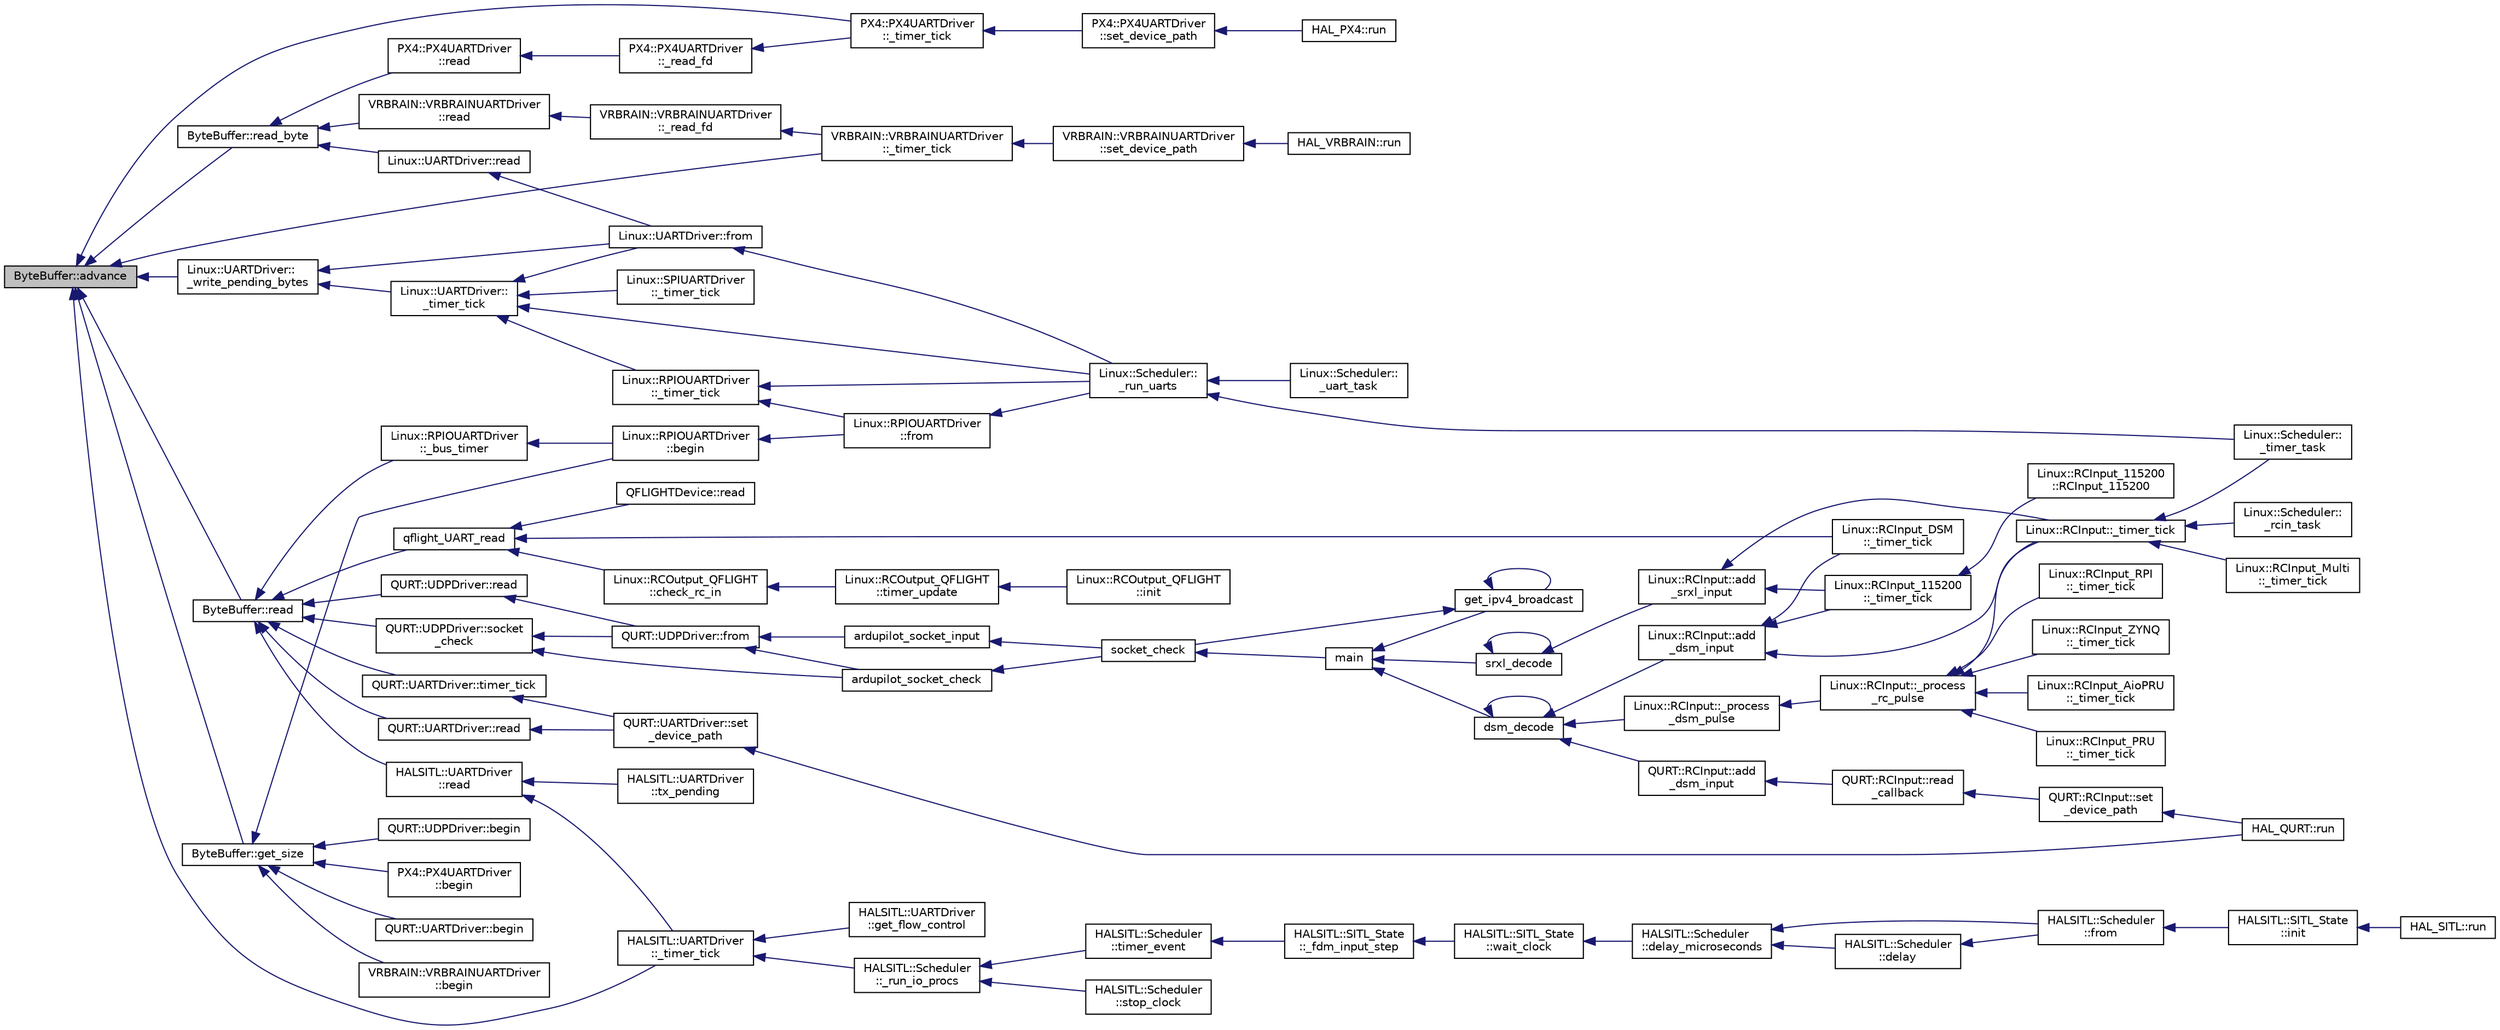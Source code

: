 digraph "ByteBuffer::advance"
{
 // INTERACTIVE_SVG=YES
  edge [fontname="Helvetica",fontsize="10",labelfontname="Helvetica",labelfontsize="10"];
  node [fontname="Helvetica",fontsize="10",shape=record];
  rankdir="LR";
  Node1 [label="ByteBuffer::advance",height=0.2,width=0.4,color="black", fillcolor="grey75", style="filled", fontcolor="black"];
  Node1 -> Node2 [dir="back",color="midnightblue",fontsize="10",style="solid",fontname="Helvetica"];
  Node2 [label="PX4::PX4UARTDriver\l::_timer_tick",height=0.2,width=0.4,color="black", fillcolor="white", style="filled",URL="$classPX4_1_1PX4UARTDriver.html#a15f4a4558c5ffa4cc27cd0371470afa4"];
  Node2 -> Node3 [dir="back",color="midnightblue",fontsize="10",style="solid",fontname="Helvetica"];
  Node3 [label="PX4::PX4UARTDriver\l::set_device_path",height=0.2,width=0.4,color="black", fillcolor="white", style="filled",URL="$classPX4_1_1PX4UARTDriver.html#af53a7e0042be6c1fee55e45f7e63fe62"];
  Node3 -> Node4 [dir="back",color="midnightblue",fontsize="10",style="solid",fontname="Helvetica"];
  Node4 [label="HAL_PX4::run",height=0.2,width=0.4,color="black", fillcolor="white", style="filled",URL="$classHAL__PX4.html#aa6fa9699a474be4e451d7135bf407259"];
  Node1 -> Node5 [dir="back",color="midnightblue",fontsize="10",style="solid",fontname="Helvetica"];
  Node5 [label="VRBRAIN::VRBRAINUARTDriver\l::_timer_tick",height=0.2,width=0.4,color="black", fillcolor="white", style="filled",URL="$classVRBRAIN_1_1VRBRAINUARTDriver.html#a72593c9ad60f292fe8c5b9cd5176e93b"];
  Node5 -> Node6 [dir="back",color="midnightblue",fontsize="10",style="solid",fontname="Helvetica"];
  Node6 [label="VRBRAIN::VRBRAINUARTDriver\l::set_device_path",height=0.2,width=0.4,color="black", fillcolor="white", style="filled",URL="$classVRBRAIN_1_1VRBRAINUARTDriver.html#aaa5e69f0f9a8ddacc82a37acc5dad411"];
  Node6 -> Node7 [dir="back",color="midnightblue",fontsize="10",style="solid",fontname="Helvetica"];
  Node7 [label="HAL_VRBRAIN::run",height=0.2,width=0.4,color="black", fillcolor="white", style="filled",URL="$classHAL__VRBRAIN.html#a6bd6af4ec63788b20d4fa7794d0bb896"];
  Node1 -> Node8 [dir="back",color="midnightblue",fontsize="10",style="solid",fontname="Helvetica"];
  Node8 [label="HALSITL::UARTDriver\l::_timer_tick",height=0.2,width=0.4,color="black", fillcolor="white", style="filled",URL="$classHALSITL_1_1UARTDriver.html#a0518ce1498288dc92caf6bec9ed99b1b"];
  Node8 -> Node9 [dir="back",color="midnightblue",fontsize="10",style="solid",fontname="Helvetica"];
  Node9 [label="HALSITL::UARTDriver\l::get_flow_control",height=0.2,width=0.4,color="black", fillcolor="white", style="filled",URL="$classHALSITL_1_1UARTDriver.html#a785cfe11e1239af7847cd594bd408a9e"];
  Node8 -> Node10 [dir="back",color="midnightblue",fontsize="10",style="solid",fontname="Helvetica"];
  Node10 [label="HALSITL::Scheduler\l::_run_io_procs",height=0.2,width=0.4,color="black", fillcolor="white", style="filled",URL="$classHALSITL_1_1Scheduler.html#afc9da910e3db3f6c6795b34feb214327"];
  Node10 -> Node11 [dir="back",color="midnightblue",fontsize="10",style="solid",fontname="Helvetica"];
  Node11 [label="HALSITL::Scheduler\l::timer_event",height=0.2,width=0.4,color="black", fillcolor="white", style="filled",URL="$classHALSITL_1_1Scheduler.html#a4004b69b3948fb53b77d59d3989dfd1d"];
  Node11 -> Node12 [dir="back",color="midnightblue",fontsize="10",style="solid",fontname="Helvetica"];
  Node12 [label="HALSITL::SITL_State\l::_fdm_input_step",height=0.2,width=0.4,color="black", fillcolor="white", style="filled",URL="$classHALSITL_1_1SITL__State.html#ae31c93a26ca780bb508dded2498e2e93"];
  Node12 -> Node13 [dir="back",color="midnightblue",fontsize="10",style="solid",fontname="Helvetica"];
  Node13 [label="HALSITL::SITL_State\l::wait_clock",height=0.2,width=0.4,color="black", fillcolor="white", style="filled",URL="$classHALSITL_1_1SITL__State.html#a3eeaf330efded46259bbf64fc53e6b9f"];
  Node13 -> Node14 [dir="back",color="midnightblue",fontsize="10",style="solid",fontname="Helvetica"];
  Node14 [label="HALSITL::Scheduler\l::delay_microseconds",height=0.2,width=0.4,color="black", fillcolor="white", style="filled",URL="$classHALSITL_1_1Scheduler.html#a4cffd5bcba0175bf49c7aa75ff3bf09a"];
  Node14 -> Node15 [dir="back",color="midnightblue",fontsize="10",style="solid",fontname="Helvetica"];
  Node15 [label="HALSITL::Scheduler\l::from",height=0.2,width=0.4,color="black", fillcolor="white", style="filled",URL="$classHALSITL_1_1Scheduler.html#a2c3ea70328333081349821921242cb39"];
  Node15 -> Node16 [dir="back",color="midnightblue",fontsize="10",style="solid",fontname="Helvetica"];
  Node16 [label="HALSITL::SITL_State\l::init",height=0.2,width=0.4,color="black", fillcolor="white", style="filled",URL="$classHALSITL_1_1SITL__State.html#a7059cb4e279007aae9b06757a68c15af"];
  Node16 -> Node17 [dir="back",color="midnightblue",fontsize="10",style="solid",fontname="Helvetica"];
  Node17 [label="HAL_SITL::run",height=0.2,width=0.4,color="black", fillcolor="white", style="filled",URL="$classHAL__SITL.html#add0e35ac5a212a6b187c55186c8f026a"];
  Node14 -> Node18 [dir="back",color="midnightblue",fontsize="10",style="solid",fontname="Helvetica"];
  Node18 [label="HALSITL::Scheduler\l::delay",height=0.2,width=0.4,color="black", fillcolor="white", style="filled",URL="$classHALSITL_1_1Scheduler.html#a14f3239ecbb9889823b20dc9de655c2f"];
  Node18 -> Node15 [dir="back",color="midnightblue",fontsize="10",style="solid",fontname="Helvetica"];
  Node10 -> Node19 [dir="back",color="midnightblue",fontsize="10",style="solid",fontname="Helvetica"];
  Node19 [label="HALSITL::Scheduler\l::stop_clock",height=0.2,width=0.4,color="black", fillcolor="white", style="filled",URL="$classHALSITL_1_1Scheduler.html#a392aebafcdfe9a812e4db4b7a9dcce9c"];
  Node1 -> Node20 [dir="back",color="midnightblue",fontsize="10",style="solid",fontname="Helvetica"];
  Node20 [label="Linux::UARTDriver::\l_write_pending_bytes",height=0.2,width=0.4,color="black", fillcolor="white", style="filled",URL="$classLinux_1_1UARTDriver.html#a9d1e3a24e3ad028cad337132cf3a3f7f"];
  Node20 -> Node21 [dir="back",color="midnightblue",fontsize="10",style="solid",fontname="Helvetica"];
  Node21 [label="Linux::UARTDriver::\l_timer_tick",height=0.2,width=0.4,color="black", fillcolor="white", style="filled",URL="$classLinux_1_1UARTDriver.html#a0518ce1498288dc92caf6bec9ed99b1b"];
  Node21 -> Node22 [dir="back",color="midnightblue",fontsize="10",style="solid",fontname="Helvetica"];
  Node22 [label="Linux::UARTDriver::from",height=0.2,width=0.4,color="black", fillcolor="white", style="filled",URL="$classLinux_1_1UARTDriver.html#aed6da29eabfa644dd9996146ac367ee9"];
  Node22 -> Node23 [dir="back",color="midnightblue",fontsize="10",style="solid",fontname="Helvetica"];
  Node23 [label="Linux::Scheduler::\l_run_uarts",height=0.2,width=0.4,color="black", fillcolor="white", style="filled",URL="$classLinux_1_1Scheduler.html#a3ebfa13ef10767a5df98effbaecf4dc6"];
  Node23 -> Node24 [dir="back",color="midnightblue",fontsize="10",style="solid",fontname="Helvetica"];
  Node24 [label="Linux::Scheduler::\l_timer_task",height=0.2,width=0.4,color="black", fillcolor="white", style="filled",URL="$classLinux_1_1Scheduler.html#a78a6776a646f8e58f5f39cf2ce366608"];
  Node23 -> Node25 [dir="back",color="midnightblue",fontsize="10",style="solid",fontname="Helvetica"];
  Node25 [label="Linux::Scheduler::\l_uart_task",height=0.2,width=0.4,color="black", fillcolor="white", style="filled",URL="$classLinux_1_1Scheduler.html#a12c87a7eeda735d03129826c4acb039b"];
  Node21 -> Node23 [dir="back",color="midnightblue",fontsize="10",style="solid",fontname="Helvetica"];
  Node21 -> Node26 [dir="back",color="midnightblue",fontsize="10",style="solid",fontname="Helvetica"];
  Node26 [label="Linux::RPIOUARTDriver\l::_timer_tick",height=0.2,width=0.4,color="black", fillcolor="white", style="filled",URL="$classLinux_1_1RPIOUARTDriver.html#ab5553bf130bd1b133d8c03fd67b769be"];
  Node26 -> Node23 [dir="back",color="midnightblue",fontsize="10",style="solid",fontname="Helvetica"];
  Node26 -> Node27 [dir="back",color="midnightblue",fontsize="10",style="solid",fontname="Helvetica"];
  Node27 [label="Linux::RPIOUARTDriver\l::from",height=0.2,width=0.4,color="black", fillcolor="white", style="filled",URL="$classLinux_1_1RPIOUARTDriver.html#a601d17d9cac82167ead641edeed20c58"];
  Node27 -> Node23 [dir="back",color="midnightblue",fontsize="10",style="solid",fontname="Helvetica"];
  Node21 -> Node28 [dir="back",color="midnightblue",fontsize="10",style="solid",fontname="Helvetica"];
  Node28 [label="Linux::SPIUARTDriver\l::_timer_tick",height=0.2,width=0.4,color="black", fillcolor="white", style="filled",URL="$classLinux_1_1SPIUARTDriver.html#a25fbec9378c29b768394458954027ac5"];
  Node20 -> Node22 [dir="back",color="midnightblue",fontsize="10",style="solid",fontname="Helvetica"];
  Node1 -> Node29 [dir="back",color="midnightblue",fontsize="10",style="solid",fontname="Helvetica"];
  Node29 [label="ByteBuffer::get_size",height=0.2,width=0.4,color="black", fillcolor="white", style="filled",URL="$classByteBuffer.html#abffbbc49b95018491a103ea32d44b54a"];
  Node29 -> Node30 [dir="back",color="midnightblue",fontsize="10",style="solid",fontname="Helvetica"];
  Node30 [label="PX4::PX4UARTDriver\l::begin",height=0.2,width=0.4,color="black", fillcolor="white", style="filled",URL="$classPX4_1_1PX4UARTDriver.html#a504e88a18d9449552c5ddfe94e14964f"];
  Node29 -> Node31 [dir="back",color="midnightblue",fontsize="10",style="solid",fontname="Helvetica"];
  Node31 [label="QURT::UARTDriver::begin",height=0.2,width=0.4,color="black", fillcolor="white", style="filled",URL="$classQURT_1_1UARTDriver.html#a3c0680a281a3832fe9bae399ef9b8854"];
  Node29 -> Node32 [dir="back",color="midnightblue",fontsize="10",style="solid",fontname="Helvetica"];
  Node32 [label="VRBRAIN::VRBRAINUARTDriver\l::begin",height=0.2,width=0.4,color="black", fillcolor="white", style="filled",URL="$classVRBRAIN_1_1VRBRAINUARTDriver.html#a8ca012e11aed6248b50d5e382c3e1084"];
  Node29 -> Node33 [dir="back",color="midnightblue",fontsize="10",style="solid",fontname="Helvetica"];
  Node33 [label="Linux::RPIOUARTDriver\l::begin",height=0.2,width=0.4,color="black", fillcolor="white", style="filled",URL="$classLinux_1_1RPIOUARTDriver.html#ab1aeed6da0769e1add420c3946f68769"];
  Node33 -> Node27 [dir="back",color="midnightblue",fontsize="10",style="solid",fontname="Helvetica"];
  Node29 -> Node34 [dir="back",color="midnightblue",fontsize="10",style="solid",fontname="Helvetica"];
  Node34 [label="QURT::UDPDriver::begin",height=0.2,width=0.4,color="black", fillcolor="white", style="filled",URL="$classQURT_1_1UDPDriver.html#a865fa59621cdd773456d7fe61ee13420"];
  Node1 -> Node35 [dir="back",color="midnightblue",fontsize="10",style="solid",fontname="Helvetica"];
  Node35 [label="ByteBuffer::read",height=0.2,width=0.4,color="black", fillcolor="white", style="filled",URL="$classByteBuffer.html#ac9f5cce862fd90705d27cf1d7ba24ebc"];
  Node35 -> Node36 [dir="back",color="midnightblue",fontsize="10",style="solid",fontname="Helvetica"];
  Node36 [label="QURT::UARTDriver::read",height=0.2,width=0.4,color="black", fillcolor="white", style="filled",URL="$classQURT_1_1UARTDriver.html#a7c5a80d38939413fa03761cfe3c20aa6"];
  Node36 -> Node37 [dir="back",color="midnightblue",fontsize="10",style="solid",fontname="Helvetica"];
  Node37 [label="QURT::UARTDriver::set\l_device_path",height=0.2,width=0.4,color="black", fillcolor="white", style="filled",URL="$classQURT_1_1UARTDriver.html#a3ca00c6a7a812429fd68b04ba8b7fc1f"];
  Node37 -> Node38 [dir="back",color="midnightblue",fontsize="10",style="solid",fontname="Helvetica"];
  Node38 [label="HAL_QURT::run",height=0.2,width=0.4,color="black", fillcolor="white", style="filled",URL="$classHAL__QURT.html#a7cb90b613730829561df2721e90f6994"];
  Node35 -> Node39 [dir="back",color="midnightblue",fontsize="10",style="solid",fontname="Helvetica"];
  Node39 [label="QURT::UARTDriver::timer_tick",height=0.2,width=0.4,color="black", fillcolor="white", style="filled",URL="$classQURT_1_1UARTDriver.html#ad433d04dfd1bbe6d0e4abd2e8ddfdc38"];
  Node39 -> Node37 [dir="back",color="midnightblue",fontsize="10",style="solid",fontname="Helvetica"];
  Node35 -> Node40 [dir="back",color="midnightblue",fontsize="10",style="solid",fontname="Helvetica"];
  Node40 [label="HALSITL::UARTDriver\l::read",height=0.2,width=0.4,color="black", fillcolor="white", style="filled",URL="$classHALSITL_1_1UARTDriver.html#a5f1033efb64a9e2f3c1a3010bb67f4c8"];
  Node40 -> Node8 [dir="back",color="midnightblue",fontsize="10",style="solid",fontname="Helvetica"];
  Node40 -> Node41 [dir="back",color="midnightblue",fontsize="10",style="solid",fontname="Helvetica"];
  Node41 [label="HALSITL::UARTDriver\l::tx_pending",height=0.2,width=0.4,color="black", fillcolor="white", style="filled",URL="$classHALSITL_1_1UARTDriver.html#a4ea20f751d9de255f5c8f82c0140448c"];
  Node35 -> Node42 [dir="back",color="midnightblue",fontsize="10",style="solid",fontname="Helvetica"];
  Node42 [label="qflight_UART_read",height=0.2,width=0.4,color="black", fillcolor="white", style="filled",URL="$dsp__functions_8cpp.html#a817bbece03d64fa186d8526978a8a5ad"];
  Node42 -> Node43 [dir="back",color="midnightblue",fontsize="10",style="solid",fontname="Helvetica"];
  Node43 [label="Linux::RCInput_DSM\l::_timer_tick",height=0.2,width=0.4,color="black", fillcolor="white", style="filled",URL="$classLinux_1_1RCInput__DSM.html#ab0e5ac3cc954bb79f4f0dd398cb39265"];
  Node42 -> Node44 [dir="back",color="midnightblue",fontsize="10",style="solid",fontname="Helvetica"];
  Node44 [label="Linux::RCOutput_QFLIGHT\l::check_rc_in",height=0.2,width=0.4,color="black", fillcolor="white", style="filled",URL="$classLinux_1_1RCOutput__QFLIGHT.html#a260db9d7c9be3822fb10ef9c58b8cd2e"];
  Node44 -> Node45 [dir="back",color="midnightblue",fontsize="10",style="solid",fontname="Helvetica"];
  Node45 [label="Linux::RCOutput_QFLIGHT\l::timer_update",height=0.2,width=0.4,color="black", fillcolor="white", style="filled",URL="$classLinux_1_1RCOutput__QFLIGHT.html#a64d58bdf6d5b5442ba135c1ca2bb6f2a"];
  Node45 -> Node46 [dir="back",color="midnightblue",fontsize="10",style="solid",fontname="Helvetica"];
  Node46 [label="Linux::RCOutput_QFLIGHT\l::init",height=0.2,width=0.4,color="black", fillcolor="white", style="filled",URL="$classLinux_1_1RCOutput__QFLIGHT.html#abb01714a8cfa1c0148307b20293eac62"];
  Node42 -> Node47 [dir="back",color="midnightblue",fontsize="10",style="solid",fontname="Helvetica"];
  Node47 [label="QFLIGHTDevice::read",height=0.2,width=0.4,color="black", fillcolor="white", style="filled",URL="$classQFLIGHTDevice.html#af63bc606cf25df311509a94933a8c4ef"];
  Node35 -> Node48 [dir="back",color="midnightblue",fontsize="10",style="solid",fontname="Helvetica"];
  Node48 [label="Linux::RPIOUARTDriver\l::_bus_timer",height=0.2,width=0.4,color="black", fillcolor="white", style="filled",URL="$classLinux_1_1RPIOUARTDriver.html#a09b3461bbc404cff4ad3e73a98200bd8"];
  Node48 -> Node33 [dir="back",color="midnightblue",fontsize="10",style="solid",fontname="Helvetica"];
  Node35 -> Node49 [dir="back",color="midnightblue",fontsize="10",style="solid",fontname="Helvetica"];
  Node49 [label="QURT::UDPDriver::read",height=0.2,width=0.4,color="black", fillcolor="white", style="filled",URL="$classQURT_1_1UDPDriver.html#a8da755c0d73dcaee9303370b3cf0e276"];
  Node49 -> Node50 [dir="back",color="midnightblue",fontsize="10",style="solid",fontname="Helvetica"];
  Node50 [label="QURT::UDPDriver::from",height=0.2,width=0.4,color="black", fillcolor="white", style="filled",URL="$classQURT_1_1UDPDriver.html#a2cb741f11f4b83b32d05e38939262038"];
  Node50 -> Node51 [dir="back",color="midnightblue",fontsize="10",style="solid",fontname="Helvetica"];
  Node51 [label="ardupilot_socket_check",height=0.2,width=0.4,color="black", fillcolor="white", style="filled",URL="$dsp__main_8cpp.html#a5825e7155176d5bbb4a45c3893caf5a1"];
  Node51 -> Node52 [dir="back",color="midnightblue",fontsize="10",style="solid",fontname="Helvetica"];
  Node52 [label="socket_check",height=0.2,width=0.4,color="black", fillcolor="white", style="filled",URL="$mainapp_8cpp.html#ae680637bf2d17fcbec82116f3431746d"];
  Node52 -> Node53 [dir="back",color="midnightblue",fontsize="10",style="solid",fontname="Helvetica"];
  Node53 [label="main",height=0.2,width=0.4,color="black", fillcolor="white", style="filled",URL="$mainapp_8cpp.html#ac0f2228420376f4db7e1274f2b41667c"];
  Node53 -> Node54 [dir="back",color="midnightblue",fontsize="10",style="solid",fontname="Helvetica"];
  Node54 [label="dsm_decode",height=0.2,width=0.4,color="black", fillcolor="white", style="filled",URL="$dsm_8h.html#a7b7c65c600dd4eacc1eb714df3621192"];
  Node54 -> Node55 [dir="back",color="midnightblue",fontsize="10",style="solid",fontname="Helvetica"];
  Node55 [label="Linux::RCInput::_process\l_dsm_pulse",height=0.2,width=0.4,color="black", fillcolor="white", style="filled",URL="$classLinux_1_1RCInput.html#a8dcefc98cb9bdeaad8b1b2b0e9b9b678"];
  Node55 -> Node56 [dir="back",color="midnightblue",fontsize="10",style="solid",fontname="Helvetica"];
  Node56 [label="Linux::RCInput::_process\l_rc_pulse",height=0.2,width=0.4,color="black", fillcolor="white", style="filled",URL="$classLinux_1_1RCInput.html#a9b269fac087807d362506805ebd18936"];
  Node56 -> Node57 [dir="back",color="midnightblue",fontsize="10",style="solid",fontname="Helvetica"];
  Node57 [label="Linux::RCInput::_timer_tick",height=0.2,width=0.4,color="black", fillcolor="white", style="filled",URL="$classLinux_1_1RCInput.html#a0d5d4518e1ed51c95fe36a9d6ea7ecac"];
  Node57 -> Node24 [dir="back",color="midnightblue",fontsize="10",style="solid",fontname="Helvetica"];
  Node57 -> Node58 [dir="back",color="midnightblue",fontsize="10",style="solid",fontname="Helvetica"];
  Node58 [label="Linux::Scheduler::\l_rcin_task",height=0.2,width=0.4,color="black", fillcolor="white", style="filled",URL="$classLinux_1_1Scheduler.html#ab4423cb70540d467b8464d67ffd9c325"];
  Node57 -> Node59 [dir="back",color="midnightblue",fontsize="10",style="solid",fontname="Helvetica"];
  Node59 [label="Linux::RCInput_Multi\l::_timer_tick",height=0.2,width=0.4,color="black", fillcolor="white", style="filled",URL="$classLinux_1_1RCInput__Multi.html#a0b12cfca1c9ff9bcbf8f2818d8c1007f"];
  Node56 -> Node60 [dir="back",color="midnightblue",fontsize="10",style="solid",fontname="Helvetica"];
  Node60 [label="Linux::RCInput_AioPRU\l::_timer_tick",height=0.2,width=0.4,color="black", fillcolor="white", style="filled",URL="$classLinux_1_1RCInput__AioPRU.html#a49ed287326adab88ddd7aa613b3ac3a6"];
  Node56 -> Node61 [dir="back",color="midnightblue",fontsize="10",style="solid",fontname="Helvetica"];
  Node61 [label="Linux::RCInput_PRU\l::_timer_tick",height=0.2,width=0.4,color="black", fillcolor="white", style="filled",URL="$classLinux_1_1RCInput__PRU.html#ac951bed8e21d81f9b3e76d261b581f99"];
  Node56 -> Node62 [dir="back",color="midnightblue",fontsize="10",style="solid",fontname="Helvetica"];
  Node62 [label="Linux::RCInput_RPI\l::_timer_tick",height=0.2,width=0.4,color="black", fillcolor="white", style="filled",URL="$classLinux_1_1RCInput__RPI.html#ae2e63649584270728c71d7f49a8bb866"];
  Node56 -> Node63 [dir="back",color="midnightblue",fontsize="10",style="solid",fontname="Helvetica"];
  Node63 [label="Linux::RCInput_ZYNQ\l::_timer_tick",height=0.2,width=0.4,color="black", fillcolor="white", style="filled",URL="$classLinux_1_1RCInput__ZYNQ.html#a1ec51c6ebac3bbce45e2f386ee2d55fc"];
  Node54 -> Node64 [dir="back",color="midnightblue",fontsize="10",style="solid",fontname="Helvetica"];
  Node64 [label="Linux::RCInput::add\l_dsm_input",height=0.2,width=0.4,color="black", fillcolor="white", style="filled",URL="$classLinux_1_1RCInput.html#a25136c569dd0745cad9ed02cefd87e54"];
  Node64 -> Node57 [dir="back",color="midnightblue",fontsize="10",style="solid",fontname="Helvetica"];
  Node64 -> Node65 [dir="back",color="midnightblue",fontsize="10",style="solid",fontname="Helvetica"];
  Node65 [label="Linux::RCInput_115200\l::_timer_tick",height=0.2,width=0.4,color="black", fillcolor="white", style="filled",URL="$classLinux_1_1RCInput__115200.html#a9805846609a4810fdfa92a6354f7cb45"];
  Node65 -> Node66 [dir="back",color="midnightblue",fontsize="10",style="solid",fontname="Helvetica"];
  Node66 [label="Linux::RCInput_115200\l::RCInput_115200",height=0.2,width=0.4,color="black", fillcolor="white", style="filled",URL="$classLinux_1_1RCInput__115200.html#a6c0a3303198514999c718a1620df9354"];
  Node64 -> Node43 [dir="back",color="midnightblue",fontsize="10",style="solid",fontname="Helvetica"];
  Node54 -> Node67 [dir="back",color="midnightblue",fontsize="10",style="solid",fontname="Helvetica"];
  Node67 [label="QURT::RCInput::add\l_dsm_input",height=0.2,width=0.4,color="black", fillcolor="white", style="filled",URL="$classQURT_1_1RCInput.html#a2617a405bd3ee00bfb852210ab6c83c0"];
  Node67 -> Node68 [dir="back",color="midnightblue",fontsize="10",style="solid",fontname="Helvetica"];
  Node68 [label="QURT::RCInput::read\l_callback",height=0.2,width=0.4,color="black", fillcolor="white", style="filled",URL="$classQURT_1_1RCInput.html#a570aa86748ac6f877857039366734049"];
  Node68 -> Node69 [dir="back",color="midnightblue",fontsize="10",style="solid",fontname="Helvetica"];
  Node69 [label="QURT::RCInput::set\l_device_path",height=0.2,width=0.4,color="black", fillcolor="white", style="filled",URL="$classQURT_1_1RCInput.html#afd58ab4e2556bbb94bec73bd1e2b5bf2"];
  Node69 -> Node38 [dir="back",color="midnightblue",fontsize="10",style="solid",fontname="Helvetica"];
  Node54 -> Node54 [dir="back",color="midnightblue",fontsize="10",style="solid",fontname="Helvetica"];
  Node53 -> Node70 [dir="back",color="midnightblue",fontsize="10",style="solid",fontname="Helvetica"];
  Node70 [label="get_ipv4_broadcast",height=0.2,width=0.4,color="black", fillcolor="white", style="filled",URL="$mainapp_8cpp.html#aadbd2dde6003f95c52b35a8ce897ba5b"];
  Node70 -> Node70 [dir="back",color="midnightblue",fontsize="10",style="solid",fontname="Helvetica"];
  Node70 -> Node52 [dir="back",color="midnightblue",fontsize="10",style="solid",fontname="Helvetica"];
  Node53 -> Node71 [dir="back",color="midnightblue",fontsize="10",style="solid",fontname="Helvetica"];
  Node71 [label="srxl_decode",height=0.2,width=0.4,color="black", fillcolor="white", style="filled",URL="$srxl_8h.html#ac8ca847087c226aee045c95d3756f90c"];
  Node71 -> Node72 [dir="back",color="midnightblue",fontsize="10",style="solid",fontname="Helvetica"];
  Node72 [label="Linux::RCInput::add\l_srxl_input",height=0.2,width=0.4,color="black", fillcolor="white", style="filled",URL="$classLinux_1_1RCInput.html#a6edc4ae0ca741df8094586df888ceae1"];
  Node72 -> Node57 [dir="back",color="midnightblue",fontsize="10",style="solid",fontname="Helvetica"];
  Node72 -> Node65 [dir="back",color="midnightblue",fontsize="10",style="solid",fontname="Helvetica"];
  Node71 -> Node71 [dir="back",color="midnightblue",fontsize="10",style="solid",fontname="Helvetica"];
  Node50 -> Node73 [dir="back",color="midnightblue",fontsize="10",style="solid",fontname="Helvetica"];
  Node73 [label="ardupilot_socket_input",height=0.2,width=0.4,color="black", fillcolor="white", style="filled",URL="$dsp__main_8cpp.html#af5801a42db82590642b20883f29e7bf2"];
  Node73 -> Node52 [dir="back",color="midnightblue",fontsize="10",style="solid",fontname="Helvetica"];
  Node35 -> Node74 [dir="back",color="midnightblue",fontsize="10",style="solid",fontname="Helvetica"];
  Node74 [label="QURT::UDPDriver::socket\l_check",height=0.2,width=0.4,color="black", fillcolor="white", style="filled",URL="$classQURT_1_1UDPDriver.html#a9982544305a8606a75615b875ba2c593"];
  Node74 -> Node51 [dir="back",color="midnightblue",fontsize="10",style="solid",fontname="Helvetica"];
  Node74 -> Node50 [dir="back",color="midnightblue",fontsize="10",style="solid",fontname="Helvetica"];
  Node1 -> Node75 [dir="back",color="midnightblue",fontsize="10",style="solid",fontname="Helvetica"];
  Node75 [label="ByteBuffer::read_byte",height=0.2,width=0.4,color="black", fillcolor="white", style="filled",URL="$classByteBuffer.html#a4321015e241fb3326d190b7ee6e4faea"];
  Node75 -> Node76 [dir="back",color="midnightblue",fontsize="10",style="solid",fontname="Helvetica"];
  Node76 [label="Linux::UARTDriver::read",height=0.2,width=0.4,color="black", fillcolor="white", style="filled",URL="$classLinux_1_1UARTDriver.html#a5f1033efb64a9e2f3c1a3010bb67f4c8"];
  Node76 -> Node22 [dir="back",color="midnightblue",fontsize="10",style="solid",fontname="Helvetica"];
  Node75 -> Node77 [dir="back",color="midnightblue",fontsize="10",style="solid",fontname="Helvetica"];
  Node77 [label="PX4::PX4UARTDriver\l::read",height=0.2,width=0.4,color="black", fillcolor="white", style="filled",URL="$classPX4_1_1PX4UARTDriver.html#a6e4814e1b94bc882c0c9e7f95897152a"];
  Node77 -> Node78 [dir="back",color="midnightblue",fontsize="10",style="solid",fontname="Helvetica"];
  Node78 [label="PX4::PX4UARTDriver\l::_read_fd",height=0.2,width=0.4,color="black", fillcolor="white", style="filled",URL="$classPX4_1_1PX4UARTDriver.html#abab7e875c48a125ad33bbf6e77526678"];
  Node78 -> Node2 [dir="back",color="midnightblue",fontsize="10",style="solid",fontname="Helvetica"];
  Node75 -> Node79 [dir="back",color="midnightblue",fontsize="10",style="solid",fontname="Helvetica"];
  Node79 [label="VRBRAIN::VRBRAINUARTDriver\l::read",height=0.2,width=0.4,color="black", fillcolor="white", style="filled",URL="$classVRBRAIN_1_1VRBRAINUARTDriver.html#a6a59afa2692575245576723f2bc8f955"];
  Node79 -> Node80 [dir="back",color="midnightblue",fontsize="10",style="solid",fontname="Helvetica"];
  Node80 [label="VRBRAIN::VRBRAINUARTDriver\l::_read_fd",height=0.2,width=0.4,color="black", fillcolor="white", style="filled",URL="$classVRBRAIN_1_1VRBRAINUARTDriver.html#a0177a181f5bb9cbfda1d564f62711100"];
  Node80 -> Node5 [dir="back",color="midnightblue",fontsize="10",style="solid",fontname="Helvetica"];
}
